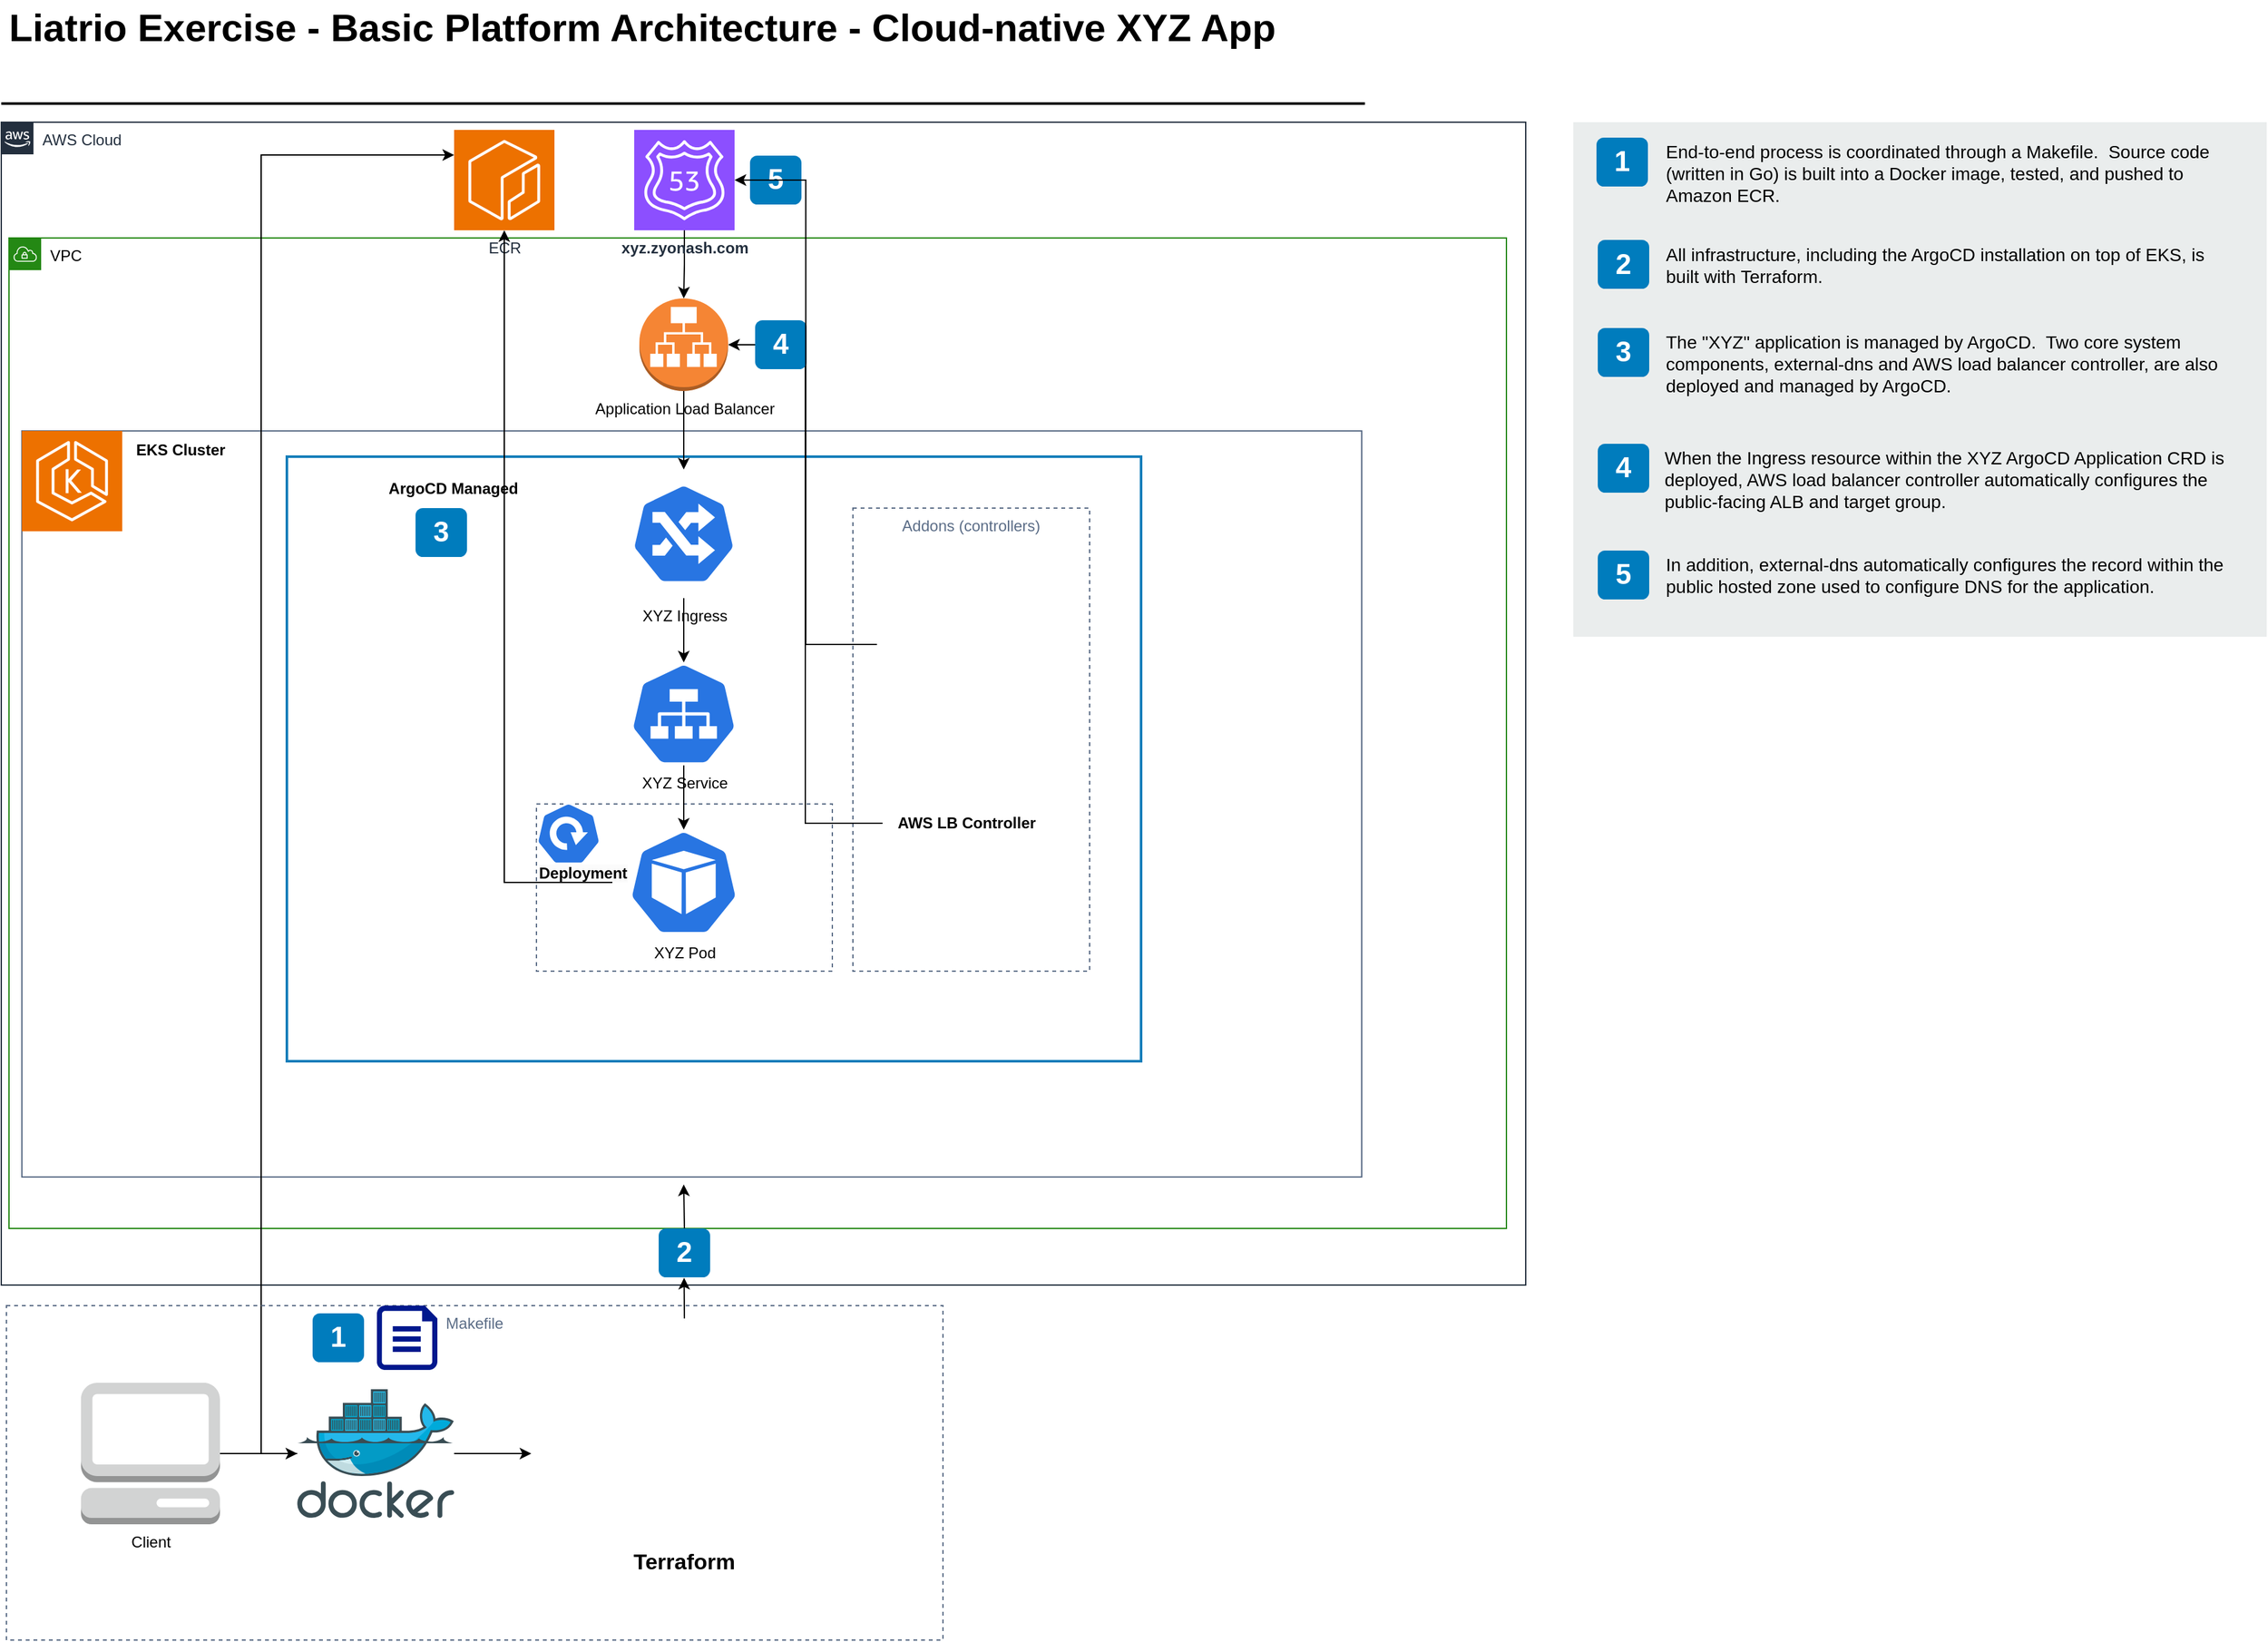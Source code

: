 <mxfile version="22.0.3" type="device">
  <diagram id="Ht1M8jgEwFfnCIfOTk4-" name="Page-1">
    <mxGraphModel dx="3191" dy="1762" grid="1" gridSize="10" guides="1" tooltips="1" connect="1" arrows="1" fold="1" page="1" pageScale="1" pageWidth="827" pageHeight="1169" math="0" shadow="0">
      <root>
        <mxCell id="0" />
        <mxCell id="1" parent="0" />
        <mxCell id="7OVz4w7n9kzEPWy-4BBC-3" value="" style="rounded=0;whiteSpace=wrap;html=1;fillColor=#EAEDED;fontSize=22;fontColor=#FFFFFF;strokeColor=none;labelBackgroundColor=none;" parent="1" vertex="1">
          <mxGeometry x="1230" y="160" width="539" height="400" as="geometry" />
        </mxCell>
        <mxCell id="UEzPUAAOIrF-is8g5C7q-2" value="AWS Cloud" style="points=[[0,0],[0.25,0],[0.5,0],[0.75,0],[1,0],[1,0.25],[1,0.5],[1,0.75],[1,1],[0.75,1],[0.5,1],[0.25,1],[0,1],[0,0.75],[0,0.5],[0,0.25]];outlineConnect=0;gradientColor=none;html=1;whiteSpace=wrap;fontSize=12;fontStyle=0;shape=mxgraph.aws4.group;grIcon=mxgraph.aws4.group_aws_cloud_alt;strokeColor=#232F3E;fillColor=none;verticalAlign=top;align=left;spacingLeft=30;fontColor=#232F3E;dashed=0;container=1;pointerEvents=0;collapsible=0;recursiveResize=0;" parent="1" vertex="1">
          <mxGeometry x="8" y="160" width="1185" height="904" as="geometry" />
        </mxCell>
        <mxCell id="nXpsQYlE0kpcjJ9C7c4X-1" value="&lt;font color=&quot;#000000&quot;&gt;VPC&lt;/font&gt;" style="points=[[0,0],[0.25,0],[0.5,0],[0.75,0],[1,0],[1,0.25],[1,0.5],[1,0.75],[1,1],[0.75,1],[0.5,1],[0.25,1],[0,1],[0,0.75],[0,0.5],[0,0.25]];outlineConnect=0;gradientColor=none;html=1;whiteSpace=wrap;fontSize=12;fontStyle=0;container=1;pointerEvents=0;collapsible=0;recursiveResize=0;shape=mxgraph.aws4.group;grIcon=mxgraph.aws4.group_vpc;strokeColor=#248814;fillColor=none;verticalAlign=top;align=left;spacingLeft=30;fontColor=#AAB7B8;dashed=0;" vertex="1" parent="UEzPUAAOIrF-is8g5C7q-2">
          <mxGeometry x="6" y="90" width="1164" height="770" as="geometry" />
        </mxCell>
        <mxCell id="nXpsQYlE0kpcjJ9C7c4X-18" value="&lt;span style=&quot;color: rgb(0, 0, 0); font-family: Helvetica; font-size: 12px; font-style: normal; font-variant-ligatures: normal; font-variant-caps: normal; font-weight: 700; letter-spacing: normal; orphans: 2; text-align: center; text-indent: 0px; text-transform: none; widows: 2; word-spacing: 0px; -webkit-text-stroke-width: 0px; background-color: rgb(251, 251, 251); text-decoration-thickness: initial; text-decoration-style: initial; text-decoration-color: initial; float: none; display: inline !important;&quot;&gt;Deployment&lt;/span&gt;" style="text;whiteSpace=wrap;html=1;" vertex="1" parent="nXpsQYlE0kpcjJ9C7c4X-1">
          <mxGeometry x="410" y="480" width="100" height="41" as="geometry" />
        </mxCell>
        <mxCell id="nXpsQYlE0kpcjJ9C7c4X-15" value="" style="fillColor=none;strokeColor=#5A6C86;dashed=1;verticalAlign=top;fontStyle=0;fontColor=#5A6C86;whiteSpace=wrap;html=1;" vertex="1" parent="nXpsQYlE0kpcjJ9C7c4X-1">
          <mxGeometry x="410" y="440" width="230" height="130" as="geometry" />
        </mxCell>
        <mxCell id="nXpsQYlE0kpcjJ9C7c4X-19" value="" style="fillColor=none;strokeColor=#147EBA;verticalAlign=top;fontStyle=0;fontColor=#147EBA;whiteSpace=wrap;html=1;strokeWidth=2;" vertex="1" parent="nXpsQYlE0kpcjJ9C7c4X-1">
          <mxGeometry x="216" y="170" width="664" height="470" as="geometry" />
        </mxCell>
        <mxCell id="nXpsQYlE0kpcjJ9C7c4X-3" value="" style="fillColor=none;strokeColor=#5A6C86;verticalAlign=top;fontStyle=0;fontColor=#5A6C86;whiteSpace=wrap;html=1;align=center;" vertex="1" parent="nXpsQYlE0kpcjJ9C7c4X-1">
          <mxGeometry x="10" y="150" width="1041.5" height="580" as="geometry" />
        </mxCell>
        <mxCell id="nXpsQYlE0kpcjJ9C7c4X-4" value="" style="sketch=0;points=[[0,0,0],[0.25,0,0],[0.5,0,0],[0.75,0,0],[1,0,0],[0,1,0],[0.25,1,0],[0.5,1,0],[0.75,1,0],[1,1,0],[0,0.25,0],[0,0.5,0],[0,0.75,0],[1,0.25,0],[1,0.5,0],[1,0.75,0]];outlineConnect=0;fontColor=#232F3E;fillColor=#ED7100;strokeColor=#ffffff;dashed=0;verticalLabelPosition=bottom;verticalAlign=top;align=center;html=1;fontSize=12;fontStyle=0;aspect=fixed;shape=mxgraph.aws4.resourceIcon;resIcon=mxgraph.aws4.eks;" vertex="1" parent="nXpsQYlE0kpcjJ9C7c4X-1">
          <mxGeometry x="10" y="150" width="78" height="78" as="geometry" />
        </mxCell>
        <mxCell id="nXpsQYlE0kpcjJ9C7c4X-5" value="EKS Cluster" style="text;html=1;align=center;verticalAlign=middle;resizable=0;points=[];autosize=1;strokeColor=none;fillColor=none;fontStyle=1" vertex="1" parent="nXpsQYlE0kpcjJ9C7c4X-1">
          <mxGeometry x="88" y="150" width="90" height="30" as="geometry" />
        </mxCell>
        <mxCell id="nXpsQYlE0kpcjJ9C7c4X-10" style="edgeStyle=orthogonalEdgeStyle;rounded=0;orthogonalLoop=1;jettySize=auto;html=1;" edge="1" parent="nXpsQYlE0kpcjJ9C7c4X-1" source="nXpsQYlE0kpcjJ9C7c4X-6" target="nXpsQYlE0kpcjJ9C7c4X-9">
          <mxGeometry relative="1" as="geometry" />
        </mxCell>
        <mxCell id="nXpsQYlE0kpcjJ9C7c4X-6" value="Application Load Balancer" style="outlineConnect=0;dashed=0;verticalLabelPosition=bottom;verticalAlign=top;align=center;html=1;shape=mxgraph.aws3.application_load_balancer;fillColor=#F58534;gradientColor=none;" vertex="1" parent="nXpsQYlE0kpcjJ9C7c4X-1">
          <mxGeometry x="490" y="47" width="69" height="72" as="geometry" />
        </mxCell>
        <mxCell id="nXpsQYlE0kpcjJ9C7c4X-12" style="edgeStyle=orthogonalEdgeStyle;rounded=0;orthogonalLoop=1;jettySize=auto;html=1;" edge="1" parent="nXpsQYlE0kpcjJ9C7c4X-1" source="nXpsQYlE0kpcjJ9C7c4X-9" target="nXpsQYlE0kpcjJ9C7c4X-11">
          <mxGeometry relative="1" as="geometry" />
        </mxCell>
        <mxCell id="nXpsQYlE0kpcjJ9C7c4X-9" value="XYZ Ingress" style="sketch=0;html=1;dashed=0;whitespace=wrap;fillColor=#2875E2;strokeColor=#ffffff;points=[[0.005,0.63,0],[0.1,0.2,0],[0.9,0.2,0],[0.5,0,0],[0.995,0.63,0],[0.72,0.99,0],[0.5,1,0],[0.28,0.99,0]];verticalLabelPosition=bottom;align=center;verticalAlign=top;shape=mxgraph.kubernetes.icon;prIcon=ing" vertex="1" parent="nXpsQYlE0kpcjJ9C7c4X-1">
          <mxGeometry x="484" y="180" width="81" height="100" as="geometry" />
        </mxCell>
        <mxCell id="nXpsQYlE0kpcjJ9C7c4X-14" style="edgeStyle=orthogonalEdgeStyle;rounded=0;orthogonalLoop=1;jettySize=auto;html=1;" edge="1" parent="nXpsQYlE0kpcjJ9C7c4X-1" source="nXpsQYlE0kpcjJ9C7c4X-11" target="nXpsQYlE0kpcjJ9C7c4X-13">
          <mxGeometry relative="1" as="geometry" />
        </mxCell>
        <mxCell id="nXpsQYlE0kpcjJ9C7c4X-11" value="XYZ Service" style="sketch=0;html=1;dashed=0;whitespace=wrap;fillColor=#2875E2;strokeColor=#ffffff;points=[[0.005,0.63,0],[0.1,0.2,0],[0.9,0.2,0],[0.5,0,0],[0.995,0.63,0],[0.72,0.99,0],[0.5,1,0],[0.28,0.99,0]];verticalLabelPosition=bottom;align=center;verticalAlign=top;shape=mxgraph.kubernetes.icon;prIcon=svc" vertex="1" parent="nXpsQYlE0kpcjJ9C7c4X-1">
          <mxGeometry x="481.5" y="330" width="86" height="80" as="geometry" />
        </mxCell>
        <mxCell id="nXpsQYlE0kpcjJ9C7c4X-13" value="XYZ Pod" style="sketch=0;html=1;dashed=0;whitespace=wrap;fillColor=#2875E2;strokeColor=#ffffff;points=[[0.005,0.63,0],[0.1,0.2,0],[0.9,0.2,0],[0.5,0,0],[0.995,0.63,0],[0.72,0.99,0],[0.5,1,0],[0.28,0.99,0]];verticalLabelPosition=bottom;align=center;verticalAlign=top;shape=mxgraph.kubernetes.icon;prIcon=pod" vertex="1" parent="nXpsQYlE0kpcjJ9C7c4X-1">
          <mxGeometry x="469" y="460" width="111" height="82" as="geometry" />
        </mxCell>
        <mxCell id="nXpsQYlE0kpcjJ9C7c4X-16" value="" style="sketch=0;html=1;dashed=0;whitespace=wrap;fillColor=#2875E2;strokeColor=#ffffff;points=[[0.005,0.63,0],[0.1,0.2,0],[0.9,0.2,0],[0.5,0,0],[0.995,0.63,0],[0.72,0.99,0],[0.5,1,0],[0.28,0.99,0]];verticalLabelPosition=bottom;align=center;verticalAlign=top;shape=mxgraph.kubernetes.icon;prIcon=deploy" vertex="1" parent="nXpsQYlE0kpcjJ9C7c4X-1">
          <mxGeometry x="410" y="439" width="50" height="48" as="geometry" />
        </mxCell>
        <mxCell id="nXpsQYlE0kpcjJ9C7c4X-20" value="" style="shape=image;verticalLabelPosition=bottom;labelBackgroundColor=default;verticalAlign=top;aspect=fixed;imageAspect=0;image=https://www.opsmx.com/wp-content/uploads/2022/07/Argo-1-e1630327305635-1.png;" vertex="1" parent="nXpsQYlE0kpcjJ9C7c4X-1">
          <mxGeometry x="206" y="180" width="122.03" height="81" as="geometry" />
        </mxCell>
        <mxCell id="nXpsQYlE0kpcjJ9C7c4X-21" value="ArgoCD Managed" style="text;html=1;align=center;verticalAlign=middle;resizable=0;points=[];autosize=1;strokeColor=none;fillColor=none;fontStyle=1" vertex="1" parent="nXpsQYlE0kpcjJ9C7c4X-1">
          <mxGeometry x="285" y="180" width="120" height="30" as="geometry" />
        </mxCell>
        <mxCell id="nXpsQYlE0kpcjJ9C7c4X-22" value="Addons (controllers)" style="fillColor=none;strokeColor=#5A6C86;dashed=1;verticalAlign=top;fontStyle=0;fontColor=#5A6C86;whiteSpace=wrap;html=1;" vertex="1" parent="nXpsQYlE0kpcjJ9C7c4X-1">
          <mxGeometry x="656" y="210" width="184" height="360" as="geometry" />
        </mxCell>
        <mxCell id="nXpsQYlE0kpcjJ9C7c4X-23" value="" style="shape=image;verticalLabelPosition=bottom;labelBackgroundColor=default;verticalAlign=top;aspect=fixed;imageAspect=0;image=https://miro.medium.com/v2/resize:fit:1400/1*RtYcmqA45r2ZEPUmcx_oTQ.png;" vertex="1" parent="nXpsQYlE0kpcjJ9C7c4X-1">
          <mxGeometry x="674.67" y="261" width="146.67" height="110" as="geometry" />
        </mxCell>
        <mxCell id="nXpsQYlE0kpcjJ9C7c4X-24" value="" style="shape=image;verticalLabelPosition=bottom;labelBackgroundColor=default;verticalAlign=top;aspect=fixed;imageAspect=0;image=https://kubernetes-sigs.github.io/aws-load-balancer-controller/v2.6/assets/images/kubernetes_icon.svg;" vertex="1" parent="nXpsQYlE0kpcjJ9C7c4X-1">
          <mxGeometry x="686" y="390" width="55.62" height="54" as="geometry" />
        </mxCell>
        <mxCell id="nXpsQYlE0kpcjJ9C7c4X-25" value="" style="shape=image;verticalLabelPosition=bottom;labelBackgroundColor=default;verticalAlign=top;aspect=fixed;imageAspect=0;image=https://kubernetes-sigs.github.io/aws-load-balancer-controller/v2.6/assets/images/aws_load_balancer_icon.svg;" vertex="1" parent="nXpsQYlE0kpcjJ9C7c4X-1">
          <mxGeometry x="756" y="393" width="48" height="48" as="geometry" />
        </mxCell>
        <mxCell id="nXpsQYlE0kpcjJ9C7c4X-26" value="AWS LB Controller" style="text;html=1;align=center;verticalAlign=middle;resizable=0;points=[];autosize=1;strokeColor=none;fillColor=none;fontStyle=1" vertex="1" parent="nXpsQYlE0kpcjJ9C7c4X-1">
          <mxGeometry x="679" y="440" width="130" height="30" as="geometry" />
        </mxCell>
        <mxCell id="nXpsQYlE0kpcjJ9C7c4X-30" style="edgeStyle=orthogonalEdgeStyle;rounded=0;orthogonalLoop=1;jettySize=auto;html=1;entryX=1;entryY=0.5;entryDx=0;entryDy=0;entryPerimeter=0;" edge="1" parent="nXpsQYlE0kpcjJ9C7c4X-1" source="nXpsQYlE0kpcjJ9C7c4X-26" target="nXpsQYlE0kpcjJ9C7c4X-6">
          <mxGeometry relative="1" as="geometry" />
        </mxCell>
        <mxCell id="nXpsQYlE0kpcjJ9C7c4X-43" value="3" style="rounded=1;whiteSpace=wrap;html=1;fillColor=#007CBD;strokeColor=none;fontColor=#FFFFFF;fontStyle=1;fontSize=22;labelBackgroundColor=none;" vertex="1" parent="nXpsQYlE0kpcjJ9C7c4X-1">
          <mxGeometry x="316" y="210" width="40" height="38" as="geometry" />
        </mxCell>
        <mxCell id="nXpsQYlE0kpcjJ9C7c4X-44" value="4" style="rounded=1;whiteSpace=wrap;html=1;fillColor=#007CBD;strokeColor=none;fontColor=#FFFFFF;fontStyle=1;fontSize=22;labelBackgroundColor=none;" vertex="1" parent="nXpsQYlE0kpcjJ9C7c4X-1">
          <mxGeometry x="580" y="64" width="40" height="38" as="geometry" />
        </mxCell>
        <mxCell id="nXpsQYlE0kpcjJ9C7c4X-31" value="ECR" style="sketch=0;points=[[0,0,0],[0.25,0,0],[0.5,0,0],[0.75,0,0],[1,0,0],[0,1,0],[0.25,1,0],[0.5,1,0],[0.75,1,0],[1,1,0],[0,0.25,0],[0,0.5,0],[0,0.75,0],[1,0.25,0],[1,0.5,0],[1,0.75,0]];outlineConnect=0;fontColor=#232F3E;fillColor=#ED7100;strokeColor=#ffffff;dashed=0;verticalLabelPosition=bottom;verticalAlign=top;align=center;html=1;fontSize=12;fontStyle=0;aspect=fixed;shape=mxgraph.aws4.resourceIcon;resIcon=mxgraph.aws4.ecr;" vertex="1" parent="UEzPUAAOIrF-is8g5C7q-2">
          <mxGeometry x="352" y="6" width="78" height="78" as="geometry" />
        </mxCell>
        <mxCell id="nXpsQYlE0kpcjJ9C7c4X-32" style="edgeStyle=orthogonalEdgeStyle;rounded=0;orthogonalLoop=1;jettySize=auto;html=1;" edge="1" parent="UEzPUAAOIrF-is8g5C7q-2" source="nXpsQYlE0kpcjJ9C7c4X-13" target="nXpsQYlE0kpcjJ9C7c4X-31">
          <mxGeometry relative="1" as="geometry" />
        </mxCell>
        <mxCell id="nXpsQYlE0kpcjJ9C7c4X-45" value="5" style="rounded=1;whiteSpace=wrap;html=1;fillColor=#007CBD;strokeColor=none;fontColor=#FFFFFF;fontStyle=1;fontSize=22;labelBackgroundColor=none;" vertex="1" parent="UEzPUAAOIrF-is8g5C7q-2">
          <mxGeometry x="582" y="26" width="40" height="38" as="geometry" />
        </mxCell>
        <mxCell id="-QjtrjUzRDEMRZ5MF8oH-47" value="Liatrio Exercise - Basic Platform Architecture - Cloud-native XYZ App" style="text;html=1;resizable=0;points=[];autosize=1;align=left;verticalAlign=top;spacingTop=-4;fontSize=30;fontStyle=1" parent="1" vertex="1">
          <mxGeometry x="12" y="65.5" width="1010" height="40" as="geometry" />
        </mxCell>
        <mxCell id="SCVMTBWpLvtzJIhz15lM-1" value="" style="line;strokeWidth=2;html=1;fontSize=14;" parent="1" vertex="1">
          <mxGeometry x="8" y="140.5" width="1060" height="10" as="geometry" />
        </mxCell>
        <mxCell id="7OVz4w7n9kzEPWy-4BBC-4" value="1" style="rounded=1;whiteSpace=wrap;html=1;fillColor=#007CBD;strokeColor=none;fontColor=#FFFFFF;fontStyle=1;fontSize=22;labelBackgroundColor=none;" parent="1" vertex="1">
          <mxGeometry x="1248" y="172" width="40" height="38" as="geometry" />
        </mxCell>
        <mxCell id="7OVz4w7n9kzEPWy-4BBC-5" value="2" style="rounded=1;whiteSpace=wrap;html=1;fillColor=#007CBD;strokeColor=none;fontColor=#FFFFFF;fontStyle=1;fontSize=22;labelBackgroundColor=none;" parent="1" vertex="1">
          <mxGeometry x="1249" y="251.5" width="40" height="38" as="geometry" />
        </mxCell>
        <mxCell id="7OVz4w7n9kzEPWy-4BBC-6" value="3" style="rounded=1;whiteSpace=wrap;html=1;fillColor=#007CBD;strokeColor=none;fontColor=#FFFFFF;fontStyle=1;fontSize=22;labelBackgroundColor=none;" parent="1" vertex="1">
          <mxGeometry x="1249" y="320" width="40" height="38" as="geometry" />
        </mxCell>
        <mxCell id="7OVz4w7n9kzEPWy-4BBC-7" value="4" style="rounded=1;whiteSpace=wrap;html=1;fillColor=#007CBD;strokeColor=none;fontColor=#FFFFFF;fontStyle=1;fontSize=22;labelBackgroundColor=none;" parent="1" vertex="1">
          <mxGeometry x="1249" y="410" width="40" height="38" as="geometry" />
        </mxCell>
        <mxCell id="7OVz4w7n9kzEPWy-4BBC-8" value="5" style="rounded=1;whiteSpace=wrap;html=1;fillColor=#007CBD;strokeColor=none;fontColor=#FFFFFF;fontStyle=1;fontSize=22;labelBackgroundColor=none;" parent="1" vertex="1">
          <mxGeometry x="1249" y="493" width="40" height="38" as="geometry" />
        </mxCell>
        <mxCell id="7OVz4w7n9kzEPWy-4BBC-13" value="&lt;span&gt;End-to-end process is coordinated through a Makefile.&amp;nbsp; Source code (written in Go) is built into a Docker image, tested, and pushed to Amazon ECR.&lt;/span&gt;" style="text;html=1;align=left;verticalAlign=top;spacingTop=-4;fontSize=14;labelBackgroundColor=none;whiteSpace=wrap;" parent="1" vertex="1">
          <mxGeometry x="1299.5" y="171.5" width="449" height="118" as="geometry" />
        </mxCell>
        <mxCell id="7OVz4w7n9kzEPWy-4BBC-14" value="&lt;span&gt;All infrastructure, including the ArgoCD installation on top of EKS, is built with Terraform.&lt;/span&gt;" style="text;html=1;align=left;verticalAlign=top;spacingTop=-4;fontSize=14;labelBackgroundColor=none;whiteSpace=wrap;" parent="1" vertex="1">
          <mxGeometry x="1299.5" y="251.5" width="450" height="115" as="geometry" />
        </mxCell>
        <mxCell id="7OVz4w7n9kzEPWy-4BBC-15" value="&lt;span&gt;The &quot;XYZ&quot; application is managed by ArgoCD.&amp;nbsp; Two core system components, external-dns and AWS load balancer controller, are also deployed and managed by ArgoCD.&lt;/span&gt;" style="text;html=1;align=left;verticalAlign=top;spacingTop=-4;fontSize=14;labelBackgroundColor=none;whiteSpace=wrap;" parent="1" vertex="1">
          <mxGeometry x="1299.5" y="320" width="450" height="117" as="geometry" />
        </mxCell>
        <mxCell id="7OVz4w7n9kzEPWy-4BBC-16" value="&lt;span&gt;When the Ingress resource within the XYZ ArgoCD Application CRD is deployed, AWS load balancer controller automatically configures the public-facing ALB and target group.&amp;nbsp;&lt;/span&gt;" style="text;html=1;align=left;verticalAlign=top;spacingTop=-4;fontSize=14;labelBackgroundColor=none;whiteSpace=wrap;" parent="1" vertex="1">
          <mxGeometry x="1298.5" y="410" width="450" height="121" as="geometry" />
        </mxCell>
        <mxCell id="7OVz4w7n9kzEPWy-4BBC-17" value="&lt;span&gt;In addition, external-dns automatically configures the record within the public hosted zone used to configure DNS for the application.&lt;/span&gt;" style="text;html=1;align=left;verticalAlign=top;spacingTop=-4;fontSize=14;labelBackgroundColor=none;whiteSpace=wrap;" parent="1" vertex="1">
          <mxGeometry x="1299.5" y="493" width="449" height="114" as="geometry" />
        </mxCell>
        <mxCell id="nXpsQYlE0kpcjJ9C7c4X-8" style="edgeStyle=orthogonalEdgeStyle;rounded=0;orthogonalLoop=1;jettySize=auto;html=1;" edge="1" parent="1" source="nXpsQYlE0kpcjJ9C7c4X-7" target="nXpsQYlE0kpcjJ9C7c4X-6">
          <mxGeometry relative="1" as="geometry" />
        </mxCell>
        <mxCell id="nXpsQYlE0kpcjJ9C7c4X-7" value="xyz.zyonash.com" style="sketch=0;points=[[0,0,0],[0.25,0,0],[0.5,0,0],[0.75,0,0],[1,0,0],[0,1,0],[0.25,1,0],[0.5,1,0],[0.75,1,0],[1,1,0],[0,0.25,0],[0,0.5,0],[0,0.75,0],[1,0.25,0],[1,0.5,0],[1,0.75,0]];outlineConnect=0;fontColor=#232F3E;fillColor=#8C4FFF;strokeColor=#ffffff;dashed=0;verticalLabelPosition=bottom;verticalAlign=top;align=center;html=1;fontSize=12;fontStyle=1;aspect=fixed;shape=mxgraph.aws4.resourceIcon;resIcon=mxgraph.aws4.route_53;" vertex="1" parent="1">
          <mxGeometry x="500" y="166" width="78" height="78" as="geometry" />
        </mxCell>
        <mxCell id="nXpsQYlE0kpcjJ9C7c4X-27" value="Terraform" style="shape=image;verticalLabelPosition=bottom;labelBackgroundColor=default;verticalAlign=top;aspect=fixed;imageAspect=0;image=https://blogs.vmware.com/cloudprovider/files/2019/04/og-image-8b3e4f7d-blog-aspect-ratio.png;fontStyle=1;fontSize=17;" vertex="1" parent="1">
          <mxGeometry x="424.38" y="1090" width="229.25" height="172" as="geometry" />
        </mxCell>
        <mxCell id="nXpsQYlE0kpcjJ9C7c4X-28" style="edgeStyle=orthogonalEdgeStyle;rounded=0;orthogonalLoop=1;jettySize=auto;html=1;exitX=0.5;exitY=0;exitDx=0;exitDy=0;entryX=0.494;entryY=1.01;entryDx=0;entryDy=0;entryPerimeter=0;" edge="1" parent="1" source="nXpsQYlE0kpcjJ9C7c4X-41" target="nXpsQYlE0kpcjJ9C7c4X-3">
          <mxGeometry relative="1" as="geometry" />
        </mxCell>
        <mxCell id="nXpsQYlE0kpcjJ9C7c4X-29" style="edgeStyle=orthogonalEdgeStyle;rounded=0;orthogonalLoop=1;jettySize=auto;html=1;entryX=1;entryY=0.5;entryDx=0;entryDy=0;entryPerimeter=0;" edge="1" parent="1" source="nXpsQYlE0kpcjJ9C7c4X-23" target="nXpsQYlE0kpcjJ9C7c4X-7">
          <mxGeometry relative="1" as="geometry" />
        </mxCell>
        <mxCell id="nXpsQYlE0kpcjJ9C7c4X-34" style="edgeStyle=orthogonalEdgeStyle;rounded=0;orthogonalLoop=1;jettySize=auto;html=1;" edge="1" parent="1" source="nXpsQYlE0kpcjJ9C7c4X-35">
          <mxGeometry relative="1" as="geometry">
            <mxPoint x="420" y="1195" as="targetPoint" />
          </mxGeometry>
        </mxCell>
        <mxCell id="nXpsQYlE0kpcjJ9C7c4X-33" value="Client" style="outlineConnect=0;dashed=0;verticalLabelPosition=bottom;verticalAlign=top;align=center;html=1;shape=mxgraph.aws3.management_console;fillColor=#D2D3D3;gradientColor=none;" vertex="1" parent="1">
          <mxGeometry x="70" y="1140" width="108" height="110" as="geometry" />
        </mxCell>
        <mxCell id="nXpsQYlE0kpcjJ9C7c4X-36" value="" style="edgeStyle=orthogonalEdgeStyle;rounded=0;orthogonalLoop=1;jettySize=auto;html=1;" edge="1" parent="1" source="nXpsQYlE0kpcjJ9C7c4X-33" target="nXpsQYlE0kpcjJ9C7c4X-35">
          <mxGeometry relative="1" as="geometry">
            <mxPoint x="420" y="1195" as="targetPoint" />
            <mxPoint x="178" y="1195" as="sourcePoint" />
          </mxGeometry>
        </mxCell>
        <mxCell id="nXpsQYlE0kpcjJ9C7c4X-35" value="" style="image;sketch=0;aspect=fixed;html=1;points=[];align=center;fontSize=12;image=img/lib/mscae/Docker.svg;" vertex="1" parent="1">
          <mxGeometry x="238.05" y="1145" width="121.95" height="100" as="geometry" />
        </mxCell>
        <mxCell id="nXpsQYlE0kpcjJ9C7c4X-37" style="edgeStyle=orthogonalEdgeStyle;rounded=0;orthogonalLoop=1;jettySize=auto;html=1;entryX=0;entryY=0.25;entryDx=0;entryDy=0;entryPerimeter=0;" edge="1" parent="1" source="nXpsQYlE0kpcjJ9C7c4X-35" target="nXpsQYlE0kpcjJ9C7c4X-31">
          <mxGeometry relative="1" as="geometry">
            <Array as="points">
              <mxPoint x="210" y="1195" />
              <mxPoint x="210" y="186" />
            </Array>
          </mxGeometry>
        </mxCell>
        <mxCell id="nXpsQYlE0kpcjJ9C7c4X-38" value="Makefile" style="fillColor=none;strokeColor=#5A6C86;dashed=1;verticalAlign=top;fontStyle=0;fontColor=#5A6C86;whiteSpace=wrap;html=1;" vertex="1" parent="1">
          <mxGeometry x="12" y="1080" width="728" height="260" as="geometry" />
        </mxCell>
        <mxCell id="nXpsQYlE0kpcjJ9C7c4X-39" value="" style="sketch=0;aspect=fixed;pointerEvents=1;shadow=0;dashed=0;html=1;strokeColor=none;labelPosition=center;verticalLabelPosition=bottom;verticalAlign=top;align=center;fillColor=#00188D;shape=mxgraph.azure.file" vertex="1" parent="1">
          <mxGeometry x="300" y="1080" width="47" height="50" as="geometry" />
        </mxCell>
        <mxCell id="nXpsQYlE0kpcjJ9C7c4X-40" value="1" style="rounded=1;whiteSpace=wrap;html=1;fillColor=#007CBD;strokeColor=none;fontColor=#FFFFFF;fontStyle=1;fontSize=22;labelBackgroundColor=none;" vertex="1" parent="1">
          <mxGeometry x="250" y="1086" width="40" height="38" as="geometry" />
        </mxCell>
        <mxCell id="nXpsQYlE0kpcjJ9C7c4X-42" value="" style="edgeStyle=orthogonalEdgeStyle;rounded=0;orthogonalLoop=1;jettySize=auto;html=1;exitX=0.5;exitY=0;exitDx=0;exitDy=0;entryX=0.494;entryY=1.01;entryDx=0;entryDy=0;entryPerimeter=0;" edge="1" parent="1" source="nXpsQYlE0kpcjJ9C7c4X-27" target="nXpsQYlE0kpcjJ9C7c4X-41">
          <mxGeometry relative="1" as="geometry">
            <mxPoint x="539" y="1090" as="sourcePoint" />
            <mxPoint x="539" y="986" as="targetPoint" />
          </mxGeometry>
        </mxCell>
        <mxCell id="nXpsQYlE0kpcjJ9C7c4X-41" value="2" style="rounded=1;whiteSpace=wrap;html=1;fillColor=#007CBD;strokeColor=none;fontColor=#FFFFFF;fontStyle=1;fontSize=22;labelBackgroundColor=none;" vertex="1" parent="1">
          <mxGeometry x="519.01" y="1020" width="40" height="38" as="geometry" />
        </mxCell>
      </root>
    </mxGraphModel>
  </diagram>
</mxfile>
